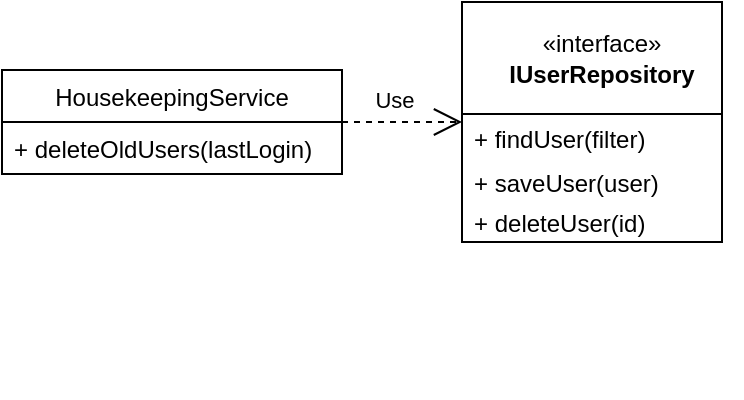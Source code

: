 <mxfile version="14.5.1" type="device"><diagram id="XBAXKxNfd_ylL5v29V68" name="Seite-1"><mxGraphModel dx="495" dy="386" grid="1" gridSize="10" guides="1" tooltips="1" connect="1" arrows="1" fold="1" page="1" pageScale="1" pageWidth="827" pageHeight="1169" math="0" shadow="0"><root><mxCell id="0"/><mxCell id="1" parent="0"/><mxCell id="NjfGi7KKhj3kzJIku5FV-14" value="" style="group" parent="1" vertex="1" connectable="0"><mxGeometry x="340" y="160" width="130" height="197.56" as="geometry"/></mxCell><mxCell id="NjfGi7KKhj3kzJIku5FV-19" value="" style="group" parent="NjfGi7KKhj3kzJIku5FV-14" vertex="1" connectable="0"><mxGeometry width="130" height="197.56" as="geometry"/></mxCell><mxCell id="NjfGi7KKhj3kzJIku5FV-25" value="" style="group" parent="NjfGi7KKhj3kzJIku5FV-19" vertex="1" connectable="0"><mxGeometry width="130" height="197.56" as="geometry"/></mxCell><mxCell id="NjfGi7KKhj3kzJIku5FV-8" value="" style="swimlane;fontStyle=0;childLayout=stackLayout;horizontal=1;startSize=56;fillColor=none;horizontalStack=0;resizeParent=1;resizeParentMax=0;resizeLast=0;collapsible=1;marginBottom=0;" parent="NjfGi7KKhj3kzJIku5FV-25" vertex="1"><mxGeometry width="130" height="120" as="geometry"><mxRectangle width="50" height="40" as="alternateBounds"/></mxGeometry></mxCell><mxCell id="NjfGi7KKhj3kzJIku5FV-11" value="+ findUser(filter)" style="text;strokeColor=none;fillColor=none;align=left;verticalAlign=middle;spacingLeft=4;spacingRight=4;overflow=hidden;rotatable=0;points=[[0,0.5],[1,0.5]];portConstraint=eastwest;" parent="NjfGi7KKhj3kzJIku5FV-8" vertex="1"><mxGeometry y="56" width="130" height="24" as="geometry"/></mxCell><mxCell id="NjfGi7KKhj3kzJIku5FV-16" value="+ saveUser(user)" style="text;strokeColor=none;fillColor=none;align=left;verticalAlign=middle;spacingLeft=4;spacingRight=4;overflow=hidden;rotatable=0;points=[[0,0.5],[1,0.5]];portConstraint=eastwest;" parent="NjfGi7KKhj3kzJIku5FV-8" vertex="1"><mxGeometry y="80" width="130" height="20" as="geometry"/></mxCell><mxCell id="NjfGi7KKhj3kzJIku5FV-18" value="+ deleteUser(id)" style="text;strokeColor=none;fillColor=none;align=left;verticalAlign=middle;spacingLeft=4;spacingRight=4;overflow=hidden;rotatable=0;points=[[0,0.5],[1,0.5]];portConstraint=eastwest;" parent="NjfGi7KKhj3kzJIku5FV-8" vertex="1"><mxGeometry y="100" width="130" height="20" as="geometry"/></mxCell><mxCell id="NjfGi7KKhj3kzJIku5FV-12" value="IUserRepository" style="text;align=center;fontStyle=1;verticalAlign=middle;spacingLeft=3;spacingRight=3;strokeColor=none;rotatable=0;points=[[0,0.5],[1,0.5]];portConstraint=eastwest;" parent="1" vertex="1"><mxGeometry x="340" y="177.616" width="140" height="35.389" as="geometry"/></mxCell><mxCell id="NjfGi7KKhj3kzJIku5FV-13" value="&lt;span&gt;«interface»&lt;/span&gt;" style="text;html=1;strokeColor=none;fillColor=none;align=center;verticalAlign=middle;whiteSpace=wrap;rounded=0;" parent="1" vertex="1"><mxGeometry x="340" y="164.56" width="140" height="32.667" as="geometry"/></mxCell><mxCell id="skGKN5D79DqjK0arXNP_-1" value="HousekeepingService" style="swimlane;fontStyle=0;childLayout=stackLayout;horizontal=1;startSize=26;fillColor=none;horizontalStack=0;resizeParent=1;resizeParentMax=0;resizeLast=0;collapsible=1;marginBottom=0;" parent="1" vertex="1"><mxGeometry x="110" y="194" width="170" height="52" as="geometry"><mxRectangle x="110" y="228.08" width="150" height="26" as="alternateBounds"/></mxGeometry></mxCell><mxCell id="skGKN5D79DqjK0arXNP_-2" value="+ deleteOldUsers(lastLogin)" style="text;strokeColor=none;fillColor=none;align=left;verticalAlign=top;spacingLeft=4;spacingRight=4;overflow=hidden;rotatable=0;points=[[0,0.5],[1,0.5]];portConstraint=eastwest;" parent="skGKN5D79DqjK0arXNP_-1" vertex="1"><mxGeometry y="26" width="170" height="26" as="geometry"/></mxCell><mxCell id="skGKN5D79DqjK0arXNP_-5" value="Use" style="endArrow=open;endSize=12;dashed=1;html=1;exitX=1;exitY=0.5;exitDx=0;exitDy=0;entryX=0;entryY=0.5;entryDx=0;entryDy=0;" parent="1" source="skGKN5D79DqjK0arXNP_-1" target="NjfGi7KKhj3kzJIku5FV-8" edge="1"><mxGeometry x="-0.143" y="11" width="160" relative="1" as="geometry"><mxPoint x="290" y="240" as="sourcePoint"/><mxPoint x="400" y="500" as="targetPoint"/><mxPoint as="offset"/></mxGeometry></mxCell></root></mxGraphModel></diagram></mxfile>